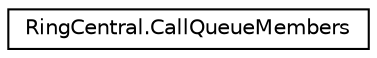 digraph "Graphical Class Hierarchy"
{
 // LATEX_PDF_SIZE
  edge [fontname="Helvetica",fontsize="10",labelfontname="Helvetica",labelfontsize="10"];
  node [fontname="Helvetica",fontsize="10",shape=record];
  rankdir="LR";
  Node0 [label="RingCentral.CallQueueMembers",height=0.2,width=0.4,color="black", fillcolor="white", style="filled",URL="$classRingCentral_1_1CallQueueMembers.html",tooltip=" "];
}
